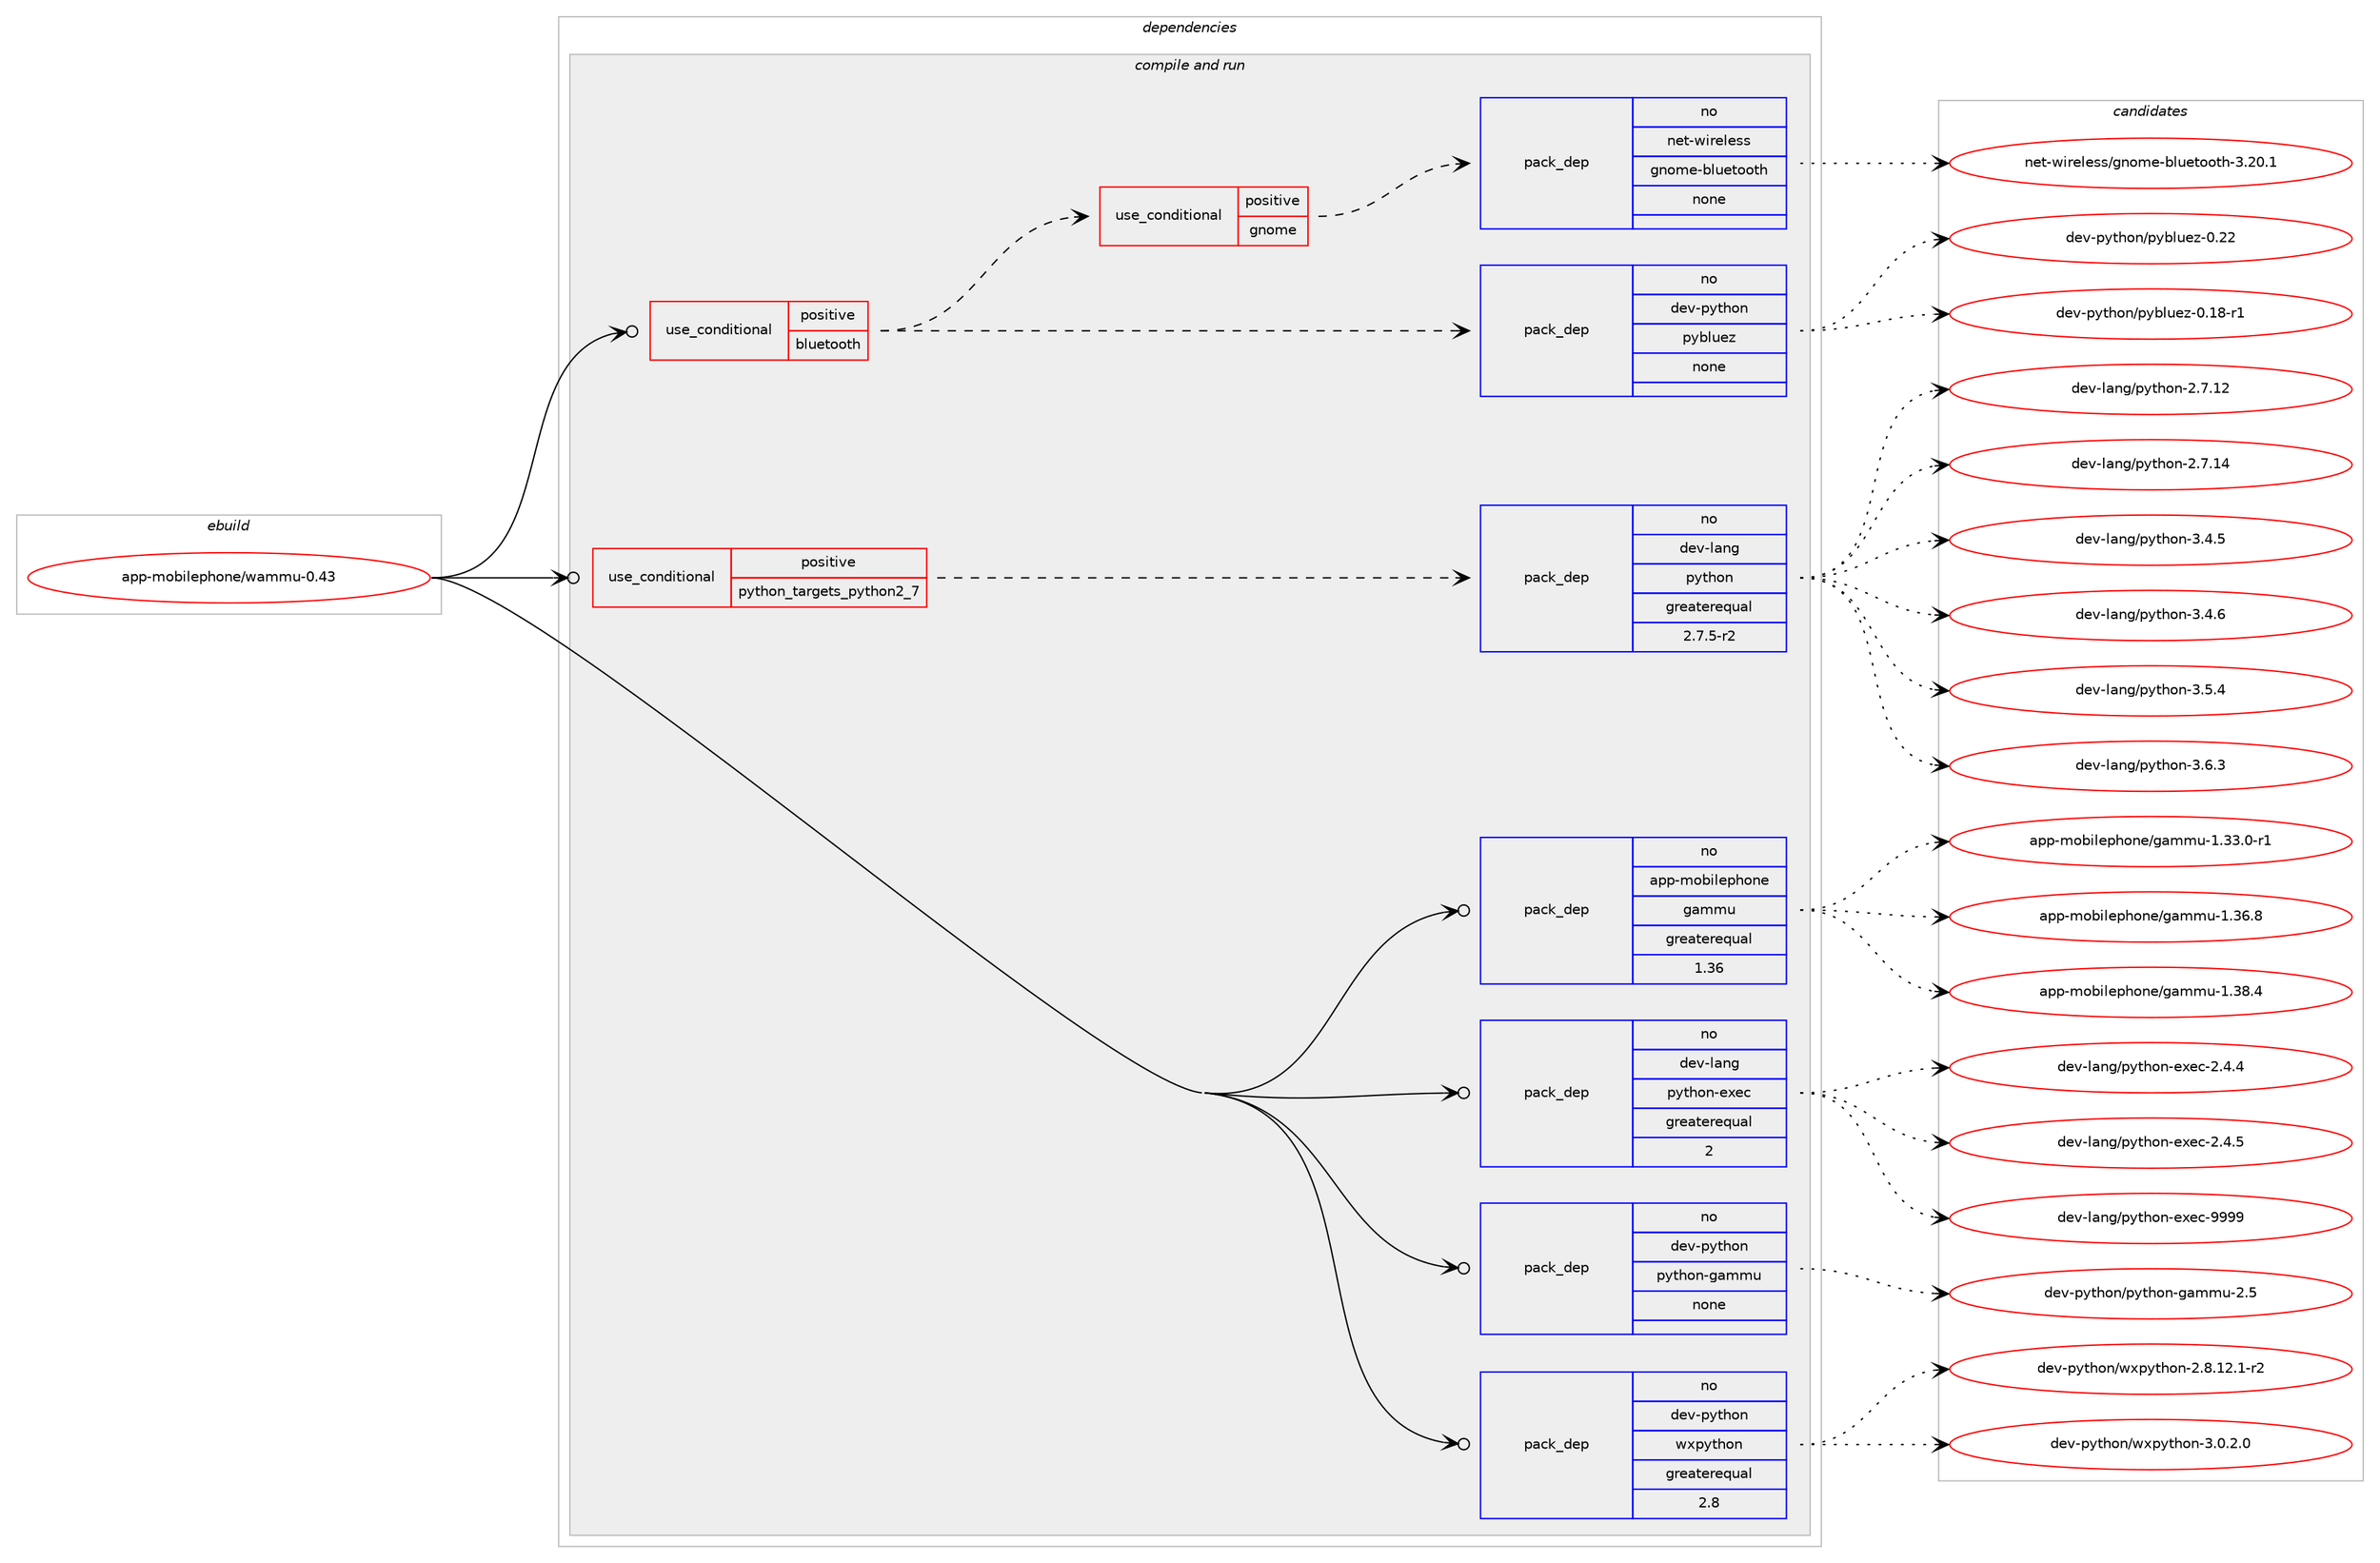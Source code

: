 digraph prolog {

# *************
# Graph options
# *************

newrank=true;
concentrate=true;
compound=true;
graph [rankdir=LR,fontname=Helvetica,fontsize=10,ranksep=1.5];#, ranksep=2.5, nodesep=0.2];
edge  [arrowhead=vee];
node  [fontname=Helvetica,fontsize=10];

# **********
# The ebuild
# **********

subgraph cluster_leftcol {
color=gray;
rank=same;
label=<<i>ebuild</i>>;
id [label="app-mobilephone/wammu-0.43", color=red, width=4, href="../app-mobilephone/wammu-0.43.svg"];
}

# ****************
# The dependencies
# ****************

subgraph cluster_midcol {
color=gray;
label=<<i>dependencies</i>>;
subgraph cluster_compile {
fillcolor="#eeeeee";
style=filled;
label=<<i>compile</i>>;
}
subgraph cluster_compileandrun {
fillcolor="#eeeeee";
style=filled;
label=<<i>compile and run</i>>;
subgraph cond13113 {
dependency49345 [label=<<TABLE BORDER="0" CELLBORDER="1" CELLSPACING="0" CELLPADDING="4"><TR><TD ROWSPAN="3" CELLPADDING="10">use_conditional</TD></TR><TR><TD>positive</TD></TR><TR><TD>bluetooth</TD></TR></TABLE>>, shape=none, color=red];
subgraph pack35356 {
dependency49346 [label=<<TABLE BORDER="0" CELLBORDER="1" CELLSPACING="0" CELLPADDING="4" WIDTH="220"><TR><TD ROWSPAN="6" CELLPADDING="30">pack_dep</TD></TR><TR><TD WIDTH="110">no</TD></TR><TR><TD>dev-python</TD></TR><TR><TD>pybluez</TD></TR><TR><TD>none</TD></TR><TR><TD></TD></TR></TABLE>>, shape=none, color=blue];
}
dependency49345:e -> dependency49346:w [weight=20,style="dashed",arrowhead="vee"];
subgraph cond13114 {
dependency49347 [label=<<TABLE BORDER="0" CELLBORDER="1" CELLSPACING="0" CELLPADDING="4"><TR><TD ROWSPAN="3" CELLPADDING="10">use_conditional</TD></TR><TR><TD>positive</TD></TR><TR><TD>gnome</TD></TR></TABLE>>, shape=none, color=red];
subgraph pack35357 {
dependency49348 [label=<<TABLE BORDER="0" CELLBORDER="1" CELLSPACING="0" CELLPADDING="4" WIDTH="220"><TR><TD ROWSPAN="6" CELLPADDING="30">pack_dep</TD></TR><TR><TD WIDTH="110">no</TD></TR><TR><TD>net-wireless</TD></TR><TR><TD>gnome-bluetooth</TD></TR><TR><TD>none</TD></TR><TR><TD></TD></TR></TABLE>>, shape=none, color=blue];
}
dependency49347:e -> dependency49348:w [weight=20,style="dashed",arrowhead="vee"];
}
dependency49345:e -> dependency49347:w [weight=20,style="dashed",arrowhead="vee"];
}
id:e -> dependency49345:w [weight=20,style="solid",arrowhead="odotvee"];
subgraph cond13115 {
dependency49349 [label=<<TABLE BORDER="0" CELLBORDER="1" CELLSPACING="0" CELLPADDING="4"><TR><TD ROWSPAN="3" CELLPADDING="10">use_conditional</TD></TR><TR><TD>positive</TD></TR><TR><TD>python_targets_python2_7</TD></TR></TABLE>>, shape=none, color=red];
subgraph pack35358 {
dependency49350 [label=<<TABLE BORDER="0" CELLBORDER="1" CELLSPACING="0" CELLPADDING="4" WIDTH="220"><TR><TD ROWSPAN="6" CELLPADDING="30">pack_dep</TD></TR><TR><TD WIDTH="110">no</TD></TR><TR><TD>dev-lang</TD></TR><TR><TD>python</TD></TR><TR><TD>greaterequal</TD></TR><TR><TD>2.7.5-r2</TD></TR></TABLE>>, shape=none, color=blue];
}
dependency49349:e -> dependency49350:w [weight=20,style="dashed",arrowhead="vee"];
}
id:e -> dependency49349:w [weight=20,style="solid",arrowhead="odotvee"];
subgraph pack35359 {
dependency49351 [label=<<TABLE BORDER="0" CELLBORDER="1" CELLSPACING="0" CELLPADDING="4" WIDTH="220"><TR><TD ROWSPAN="6" CELLPADDING="30">pack_dep</TD></TR><TR><TD WIDTH="110">no</TD></TR><TR><TD>app-mobilephone</TD></TR><TR><TD>gammu</TD></TR><TR><TD>greaterequal</TD></TR><TR><TD>1.36</TD></TR></TABLE>>, shape=none, color=blue];
}
id:e -> dependency49351:w [weight=20,style="solid",arrowhead="odotvee"];
subgraph pack35360 {
dependency49352 [label=<<TABLE BORDER="0" CELLBORDER="1" CELLSPACING="0" CELLPADDING="4" WIDTH="220"><TR><TD ROWSPAN="6" CELLPADDING="30">pack_dep</TD></TR><TR><TD WIDTH="110">no</TD></TR><TR><TD>dev-lang</TD></TR><TR><TD>python-exec</TD></TR><TR><TD>greaterequal</TD></TR><TR><TD>2</TD></TR></TABLE>>, shape=none, color=blue];
}
id:e -> dependency49352:w [weight=20,style="solid",arrowhead="odotvee"];
subgraph pack35361 {
dependency49353 [label=<<TABLE BORDER="0" CELLBORDER="1" CELLSPACING="0" CELLPADDING="4" WIDTH="220"><TR><TD ROWSPAN="6" CELLPADDING="30">pack_dep</TD></TR><TR><TD WIDTH="110">no</TD></TR><TR><TD>dev-python</TD></TR><TR><TD>python-gammu</TD></TR><TR><TD>none</TD></TR><TR><TD></TD></TR></TABLE>>, shape=none, color=blue];
}
id:e -> dependency49353:w [weight=20,style="solid",arrowhead="odotvee"];
subgraph pack35362 {
dependency49354 [label=<<TABLE BORDER="0" CELLBORDER="1" CELLSPACING="0" CELLPADDING="4" WIDTH="220"><TR><TD ROWSPAN="6" CELLPADDING="30">pack_dep</TD></TR><TR><TD WIDTH="110">no</TD></TR><TR><TD>dev-python</TD></TR><TR><TD>wxpython</TD></TR><TR><TD>greaterequal</TD></TR><TR><TD>2.8</TD></TR></TABLE>>, shape=none, color=blue];
}
id:e -> dependency49354:w [weight=20,style="solid",arrowhead="odotvee"];
}
subgraph cluster_run {
fillcolor="#eeeeee";
style=filled;
label=<<i>run</i>>;
}
}

# **************
# The candidates
# **************

subgraph cluster_choices {
rank=same;
color=gray;
label=<<i>candidates</i>>;

subgraph choice35356 {
color=black;
nodesep=1;
choice10010111845112121116104111110471121219810811710112245484649564511449 [label="dev-python/pybluez-0.18-r1", color=red, width=4,href="../dev-python/pybluez-0.18-r1.svg"];
choice1001011184511212111610411111047112121981081171011224548465050 [label="dev-python/pybluez-0.22", color=red, width=4,href="../dev-python/pybluez-0.22.svg"];
dependency49346:e -> choice10010111845112121116104111110471121219810811710112245484649564511449:w [style=dotted,weight="100"];
dependency49346:e -> choice1001011184511212111610411111047112121981081171011224548465050:w [style=dotted,weight="100"];
}
subgraph choice35357 {
color=black;
nodesep=1;
choice1101011164511910511410110810111511547103110111109101459810811710111611111111610445514650484649 [label="net-wireless/gnome-bluetooth-3.20.1", color=red, width=4,href="../net-wireless/gnome-bluetooth-3.20.1.svg"];
dependency49348:e -> choice1101011164511910511410110810111511547103110111109101459810811710111611111111610445514650484649:w [style=dotted,weight="100"];
}
subgraph choice35358 {
color=black;
nodesep=1;
choice10010111845108971101034711212111610411111045504655464950 [label="dev-lang/python-2.7.12", color=red, width=4,href="../dev-lang/python-2.7.12.svg"];
choice10010111845108971101034711212111610411111045504655464952 [label="dev-lang/python-2.7.14", color=red, width=4,href="../dev-lang/python-2.7.14.svg"];
choice100101118451089711010347112121116104111110455146524653 [label="dev-lang/python-3.4.5", color=red, width=4,href="../dev-lang/python-3.4.5.svg"];
choice100101118451089711010347112121116104111110455146524654 [label="dev-lang/python-3.4.6", color=red, width=4,href="../dev-lang/python-3.4.6.svg"];
choice100101118451089711010347112121116104111110455146534652 [label="dev-lang/python-3.5.4", color=red, width=4,href="../dev-lang/python-3.5.4.svg"];
choice100101118451089711010347112121116104111110455146544651 [label="dev-lang/python-3.6.3", color=red, width=4,href="../dev-lang/python-3.6.3.svg"];
dependency49350:e -> choice10010111845108971101034711212111610411111045504655464950:w [style=dotted,weight="100"];
dependency49350:e -> choice10010111845108971101034711212111610411111045504655464952:w [style=dotted,weight="100"];
dependency49350:e -> choice100101118451089711010347112121116104111110455146524653:w [style=dotted,weight="100"];
dependency49350:e -> choice100101118451089711010347112121116104111110455146524654:w [style=dotted,weight="100"];
dependency49350:e -> choice100101118451089711010347112121116104111110455146534652:w [style=dotted,weight="100"];
dependency49350:e -> choice100101118451089711010347112121116104111110455146544651:w [style=dotted,weight="100"];
}
subgraph choice35359 {
color=black;
nodesep=1;
choice9711211245109111981051081011121041111101014710397109109117454946515146484511449 [label="app-mobilephone/gammu-1.33.0-r1", color=red, width=4,href="../app-mobilephone/gammu-1.33.0-r1.svg"];
choice971121124510911198105108101112104111110101471039710910911745494651544656 [label="app-mobilephone/gammu-1.36.8", color=red, width=4,href="../app-mobilephone/gammu-1.36.8.svg"];
choice971121124510911198105108101112104111110101471039710910911745494651564652 [label="app-mobilephone/gammu-1.38.4", color=red, width=4,href="../app-mobilephone/gammu-1.38.4.svg"];
dependency49351:e -> choice9711211245109111981051081011121041111101014710397109109117454946515146484511449:w [style=dotted,weight="100"];
dependency49351:e -> choice971121124510911198105108101112104111110101471039710910911745494651544656:w [style=dotted,weight="100"];
dependency49351:e -> choice971121124510911198105108101112104111110101471039710910911745494651564652:w [style=dotted,weight="100"];
}
subgraph choice35360 {
color=black;
nodesep=1;
choice1001011184510897110103471121211161041111104510112010199455046524652 [label="dev-lang/python-exec-2.4.4", color=red, width=4,href="../dev-lang/python-exec-2.4.4.svg"];
choice1001011184510897110103471121211161041111104510112010199455046524653 [label="dev-lang/python-exec-2.4.5", color=red, width=4,href="../dev-lang/python-exec-2.4.5.svg"];
choice10010111845108971101034711212111610411111045101120101994557575757 [label="dev-lang/python-exec-9999", color=red, width=4,href="../dev-lang/python-exec-9999.svg"];
dependency49352:e -> choice1001011184510897110103471121211161041111104510112010199455046524652:w [style=dotted,weight="100"];
dependency49352:e -> choice1001011184510897110103471121211161041111104510112010199455046524653:w [style=dotted,weight="100"];
dependency49352:e -> choice10010111845108971101034711212111610411111045101120101994557575757:w [style=dotted,weight="100"];
}
subgraph choice35361 {
color=black;
nodesep=1;
choice1001011184511212111610411111047112121116104111110451039710910911745504653 [label="dev-python/python-gammu-2.5", color=red, width=4,href="../dev-python/python-gammu-2.5.svg"];
dependency49353:e -> choice1001011184511212111610411111047112121116104111110451039710910911745504653:w [style=dotted,weight="100"];
}
subgraph choice35362 {
color=black;
nodesep=1;
choice10010111845112121116104111110471191201121211161041111104550465646495046494511450 [label="dev-python/wxpython-2.8.12.1-r2", color=red, width=4,href="../dev-python/wxpython-2.8.12.1-r2.svg"];
choice10010111845112121116104111110471191201121211161041111104551464846504648 [label="dev-python/wxpython-3.0.2.0", color=red, width=4,href="../dev-python/wxpython-3.0.2.0.svg"];
dependency49354:e -> choice10010111845112121116104111110471191201121211161041111104550465646495046494511450:w [style=dotted,weight="100"];
dependency49354:e -> choice10010111845112121116104111110471191201121211161041111104551464846504648:w [style=dotted,weight="100"];
}
}

}
